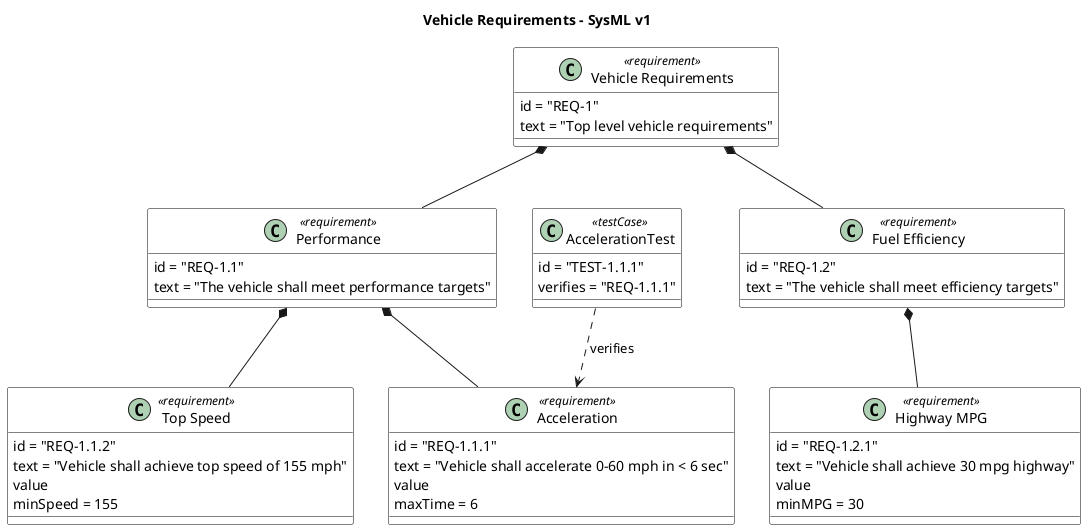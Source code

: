 @startuml
skinparam class {
    BackgroundColor White
    BorderColor Black
}

title "Vehicle Requirements - SysML v1"

class "Vehicle Requirements" <<requirement>> {
    id = "REQ-1"
    text = "Top level vehicle requirements"
}

class "Performance" <<requirement>> {
    id = "REQ-1.1"
    text = "The vehicle shall meet performance targets"
}

class "Acceleration" <<requirement>> {
    id = "REQ-1.1.1"
    text = "Vehicle shall accelerate 0-60 mph in < 6 sec"
    value
        maxTime = 6
}

class "Top Speed" <<requirement>> {
    id = "REQ-1.1.2"
    text = "Vehicle shall achieve top speed of 155 mph"
    value
        minSpeed = 155
}

class "Fuel Efficiency" <<requirement>> {
    id = "REQ-1.2"
    text = "The vehicle shall meet efficiency targets"
}

class "Highway MPG" <<requirement>> {
    id = "REQ-1.2.1"
    text = "Vehicle shall achieve 30 mpg highway"
    value
        minMPG = 30
}

' Test Cases
class "AccelerationTest" <<testCase>> {
    id = "TEST-1.1.1"
    verifies = "REQ-1.1.1"
}

' Relationships
"Vehicle Requirements" *-- "Performance"
"Vehicle Requirements" *-- "Fuel Efficiency"
"Performance" *-- "Acceleration"
"Performance" *-- "Top Speed"
"Fuel Efficiency" *-- "Highway MPG"

"AccelerationTest" ..> "Acceleration" : verifies

@enduml